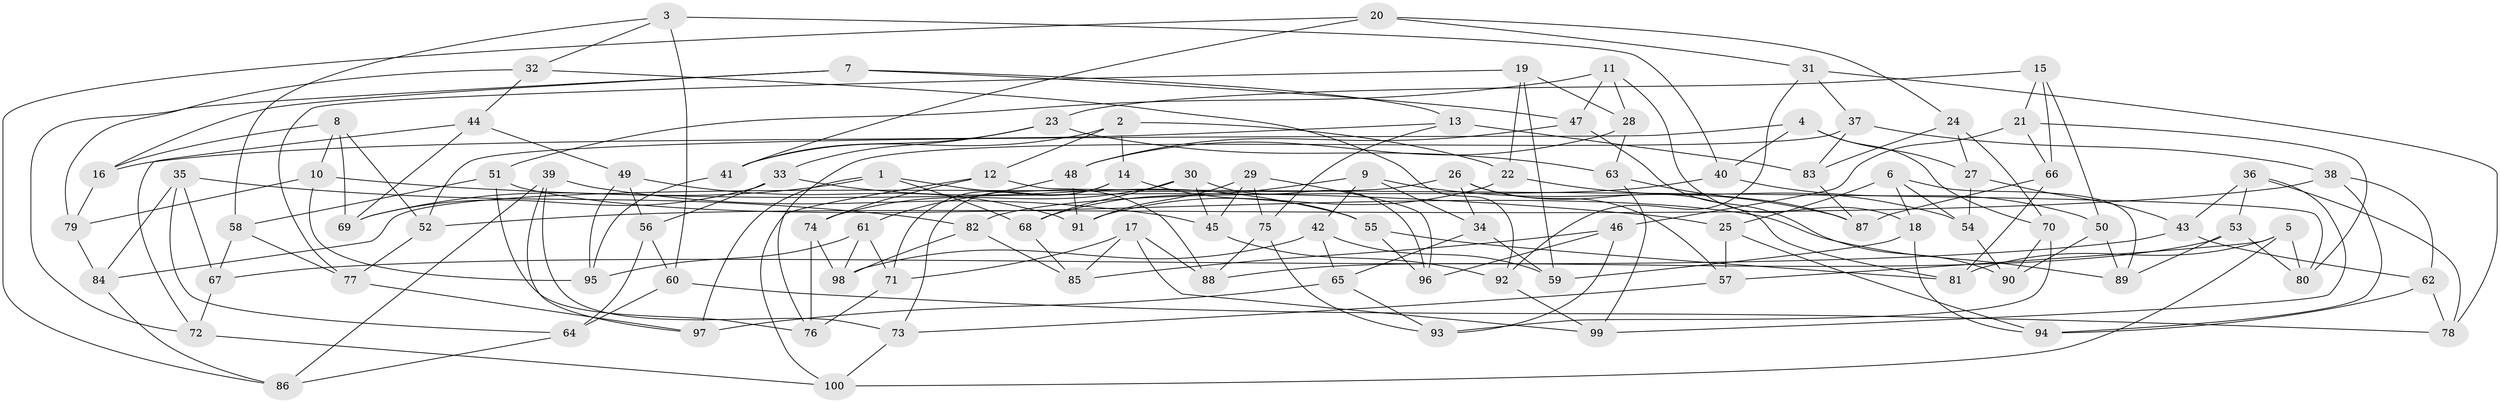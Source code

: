 // Generated by graph-tools (version 1.1) at 2025/59/03/09/25 04:59:37]
// undirected, 100 vertices, 200 edges
graph export_dot {
graph [start="1"]
  node [color=gray90,style=filled];
  1;
  2;
  3;
  4;
  5;
  6;
  7;
  8;
  9;
  10;
  11;
  12;
  13;
  14;
  15;
  16;
  17;
  18;
  19;
  20;
  21;
  22;
  23;
  24;
  25;
  26;
  27;
  28;
  29;
  30;
  31;
  32;
  33;
  34;
  35;
  36;
  37;
  38;
  39;
  40;
  41;
  42;
  43;
  44;
  45;
  46;
  47;
  48;
  49;
  50;
  51;
  52;
  53;
  54;
  55;
  56;
  57;
  58;
  59;
  60;
  61;
  62;
  63;
  64;
  65;
  66;
  67;
  68;
  69;
  70;
  71;
  72;
  73;
  74;
  75;
  76;
  77;
  78;
  79;
  80;
  81;
  82;
  83;
  84;
  85;
  86;
  87;
  88;
  89;
  90;
  91;
  92;
  93;
  94;
  95;
  96;
  97;
  98;
  99;
  100;
  1 -- 68;
  1 -- 97;
  1 -- 88;
  1 -- 69;
  2 -- 12;
  2 -- 22;
  2 -- 14;
  2 -- 41;
  3 -- 58;
  3 -- 60;
  3 -- 40;
  3 -- 32;
  4 -- 52;
  4 -- 27;
  4 -- 70;
  4 -- 40;
  5 -- 57;
  5 -- 80;
  5 -- 100;
  5 -- 81;
  6 -- 54;
  6 -- 25;
  6 -- 18;
  6 -- 89;
  7 -- 16;
  7 -- 13;
  7 -- 72;
  7 -- 47;
  8 -- 16;
  8 -- 52;
  8 -- 69;
  8 -- 10;
  9 -- 42;
  9 -- 34;
  9 -- 87;
  9 -- 68;
  10 -- 79;
  10 -- 25;
  10 -- 95;
  11 -- 51;
  11 -- 47;
  11 -- 28;
  11 -- 18;
  12 -- 74;
  12 -- 80;
  12 -- 100;
  13 -- 75;
  13 -- 83;
  13 -- 16;
  14 -- 73;
  14 -- 71;
  14 -- 55;
  15 -- 23;
  15 -- 66;
  15 -- 21;
  15 -- 50;
  16 -- 79;
  17 -- 71;
  17 -- 88;
  17 -- 85;
  17 -- 99;
  18 -- 94;
  18 -- 59;
  19 -- 28;
  19 -- 22;
  19 -- 77;
  19 -- 59;
  20 -- 41;
  20 -- 31;
  20 -- 86;
  20 -- 24;
  21 -- 80;
  21 -- 46;
  21 -- 66;
  22 -- 54;
  22 -- 91;
  23 -- 33;
  23 -- 63;
  23 -- 41;
  24 -- 70;
  24 -- 27;
  24 -- 83;
  25 -- 94;
  25 -- 57;
  26 -- 84;
  26 -- 34;
  26 -- 81;
  26 -- 57;
  27 -- 54;
  27 -- 43;
  28 -- 63;
  28 -- 48;
  29 -- 45;
  29 -- 96;
  29 -- 91;
  29 -- 75;
  30 -- 45;
  30 -- 68;
  30 -- 96;
  30 -- 74;
  31 -- 92;
  31 -- 37;
  31 -- 78;
  32 -- 79;
  32 -- 44;
  32 -- 92;
  33 -- 69;
  33 -- 55;
  33 -- 56;
  34 -- 59;
  34 -- 65;
  35 -- 82;
  35 -- 67;
  35 -- 64;
  35 -- 84;
  36 -- 99;
  36 -- 78;
  36 -- 43;
  36 -- 53;
  37 -- 83;
  37 -- 76;
  37 -- 38;
  38 -- 62;
  38 -- 94;
  38 -- 52;
  39 -- 45;
  39 -- 97;
  39 -- 86;
  39 -- 73;
  40 -- 50;
  40 -- 82;
  41 -- 95;
  42 -- 65;
  42 -- 59;
  42 -- 98;
  43 -- 67;
  43 -- 62;
  44 -- 49;
  44 -- 69;
  44 -- 72;
  45 -- 92;
  46 -- 93;
  46 -- 85;
  46 -- 96;
  47 -- 48;
  47 -- 90;
  48 -- 61;
  48 -- 91;
  49 -- 95;
  49 -- 91;
  49 -- 56;
  50 -- 89;
  50 -- 90;
  51 -- 76;
  51 -- 89;
  51 -- 58;
  52 -- 77;
  53 -- 89;
  53 -- 80;
  53 -- 88;
  54 -- 90;
  55 -- 96;
  55 -- 81;
  56 -- 64;
  56 -- 60;
  57 -- 73;
  58 -- 67;
  58 -- 77;
  60 -- 78;
  60 -- 64;
  61 -- 98;
  61 -- 95;
  61 -- 71;
  62 -- 94;
  62 -- 78;
  63 -- 99;
  63 -- 87;
  64 -- 86;
  65 -- 93;
  65 -- 97;
  66 -- 87;
  66 -- 81;
  67 -- 72;
  68 -- 85;
  70 -- 93;
  70 -- 90;
  71 -- 76;
  72 -- 100;
  73 -- 100;
  74 -- 98;
  74 -- 76;
  75 -- 88;
  75 -- 93;
  77 -- 97;
  79 -- 84;
  82 -- 85;
  82 -- 98;
  83 -- 87;
  84 -- 86;
  92 -- 99;
}

